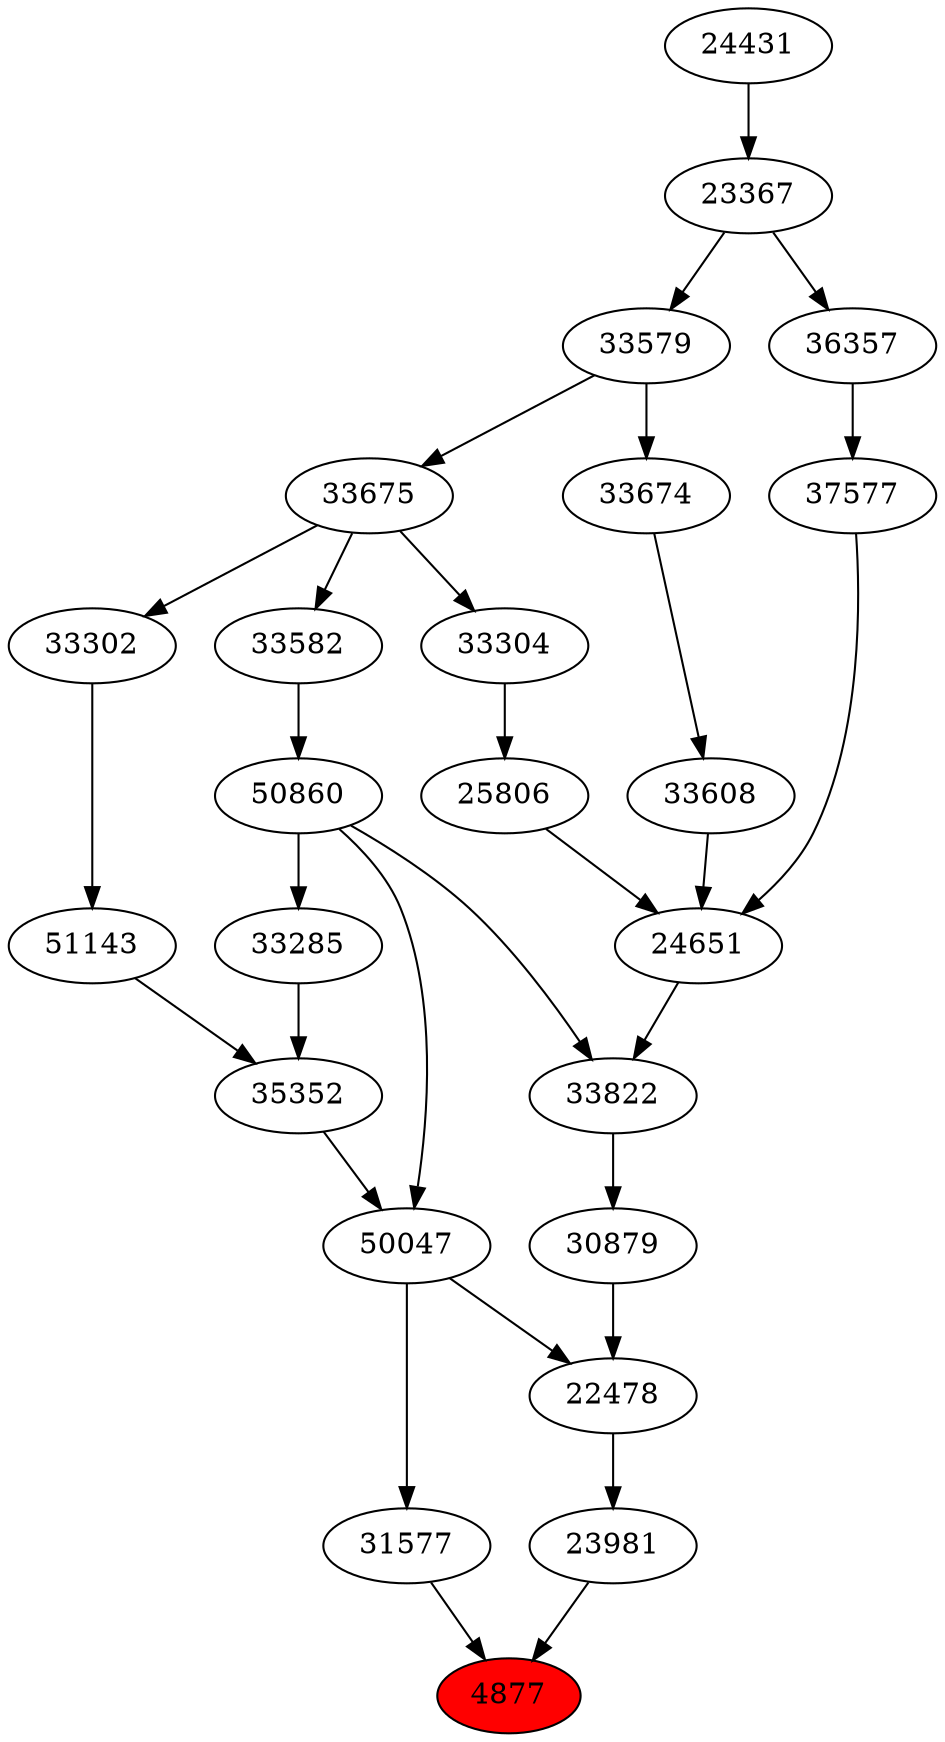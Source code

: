 strict digraph{ 
4877 [label="4877" fillcolor=red style=filled]
23981 -> 4877
31577 -> 4877
23981 [label="23981"]
22478 -> 23981
31577 [label="31577"]
50047 -> 31577
22478 [label="22478"]
30879 -> 22478
50047 -> 22478
50047 [label="50047"]
35352 -> 50047
50860 -> 50047
30879 [label="30879"]
33822 -> 30879
35352 [label="35352"]
33285 -> 35352
51143 -> 35352
50860 [label="50860"]
33582 -> 50860
33822 [label="33822"]
24651 -> 33822
50860 -> 33822
33285 [label="33285"]
50860 -> 33285
51143 [label="51143"]
33302 -> 51143
33582 [label="33582"]
33675 -> 33582
24651 [label="24651"]
25806 -> 24651
33608 -> 24651
37577 -> 24651
33302 [label="33302"]
33675 -> 33302
33675 [label="33675"]
33579 -> 33675
25806 [label="25806"]
33304 -> 25806
33608 [label="33608"]
33674 -> 33608
37577 [label="37577"]
36357 -> 37577
33579 [label="33579"]
23367 -> 33579
33304 [label="33304"]
33675 -> 33304
33674 [label="33674"]
33579 -> 33674
36357 [label="36357"]
23367 -> 36357
23367 [label="23367"]
24431 -> 23367
24431 [label="24431"]
}